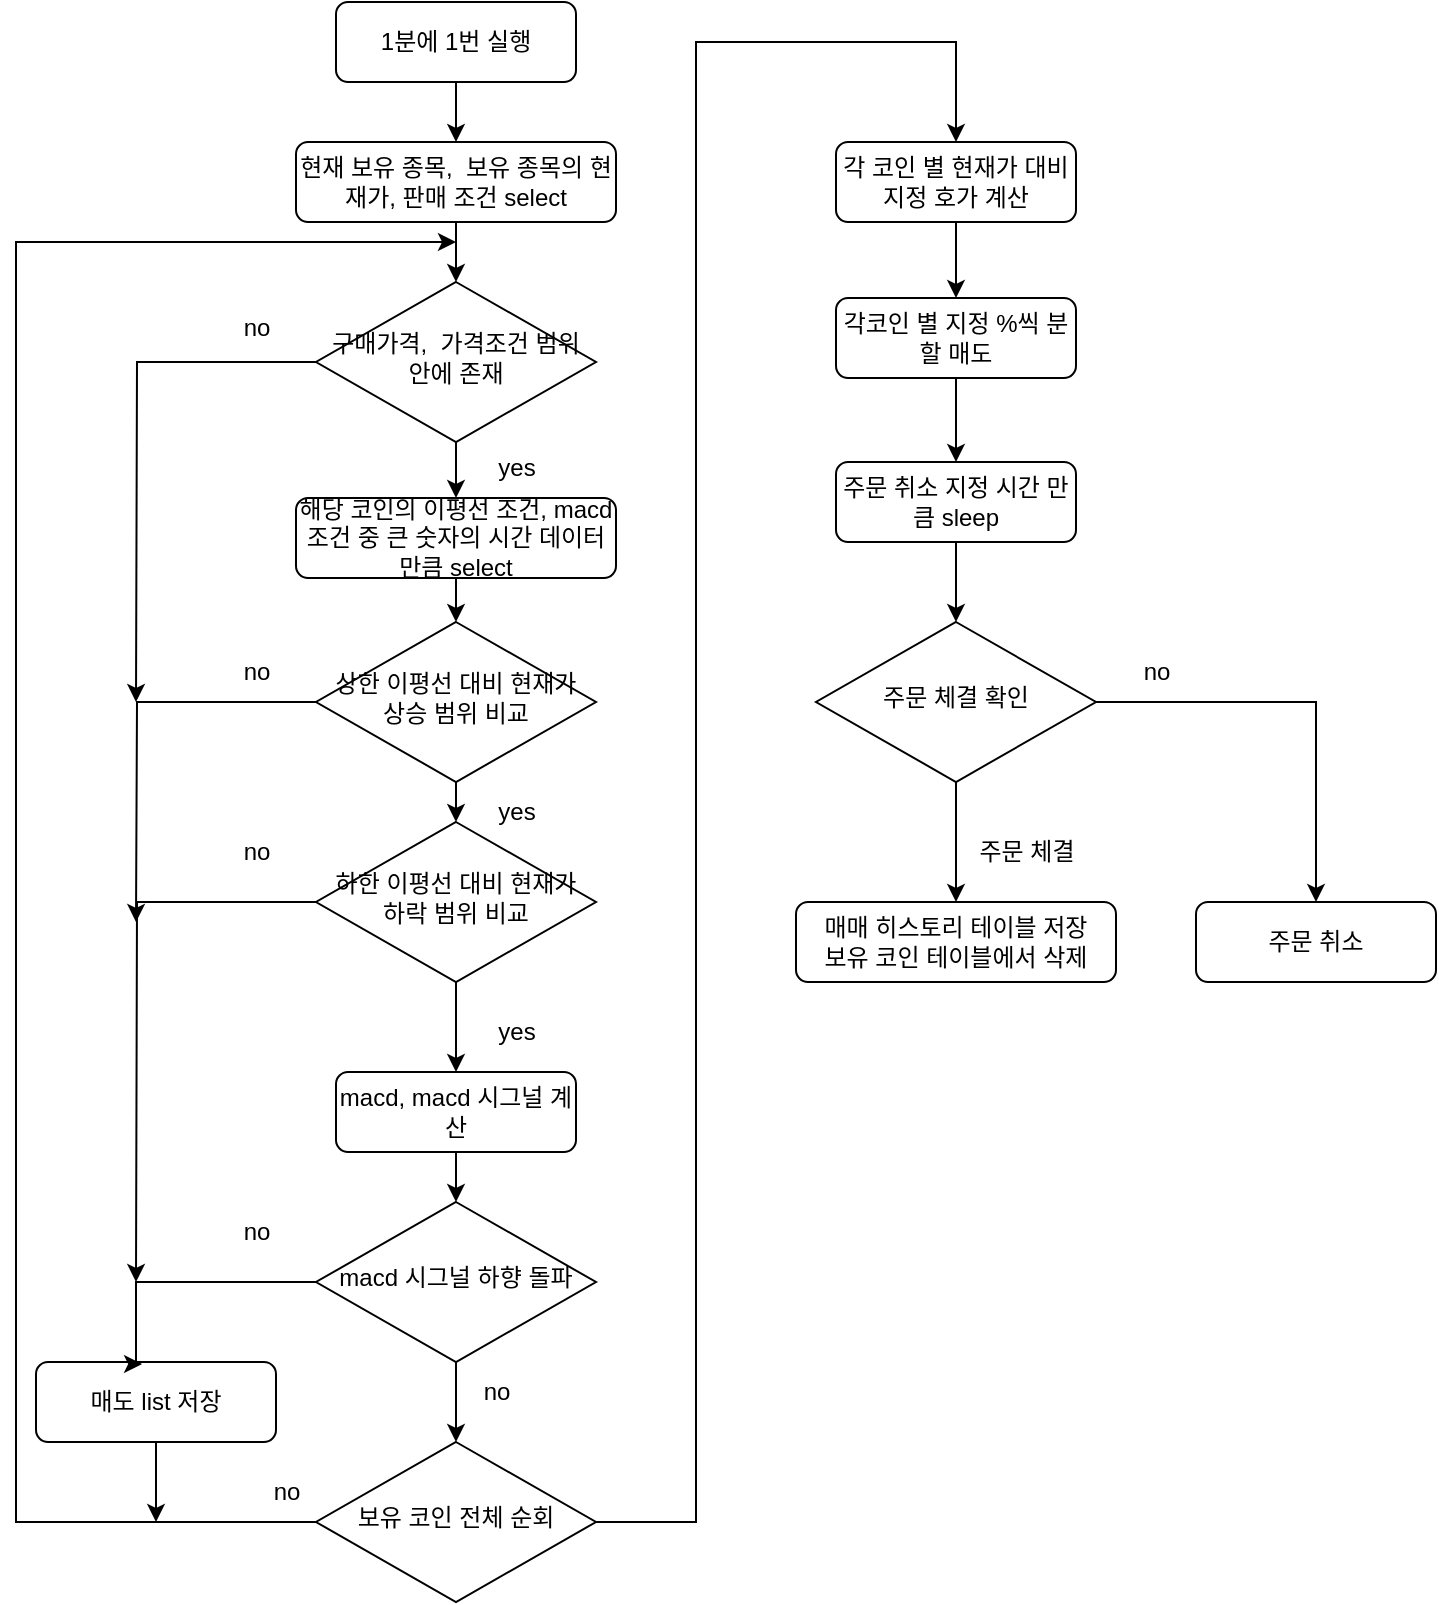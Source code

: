 <mxfile version="21.3.8" type="github" pages="2">
  <diagram id="C5RBs43oDa-KdzZeNtuy" name="Page-1">
    <mxGraphModel dx="1434" dy="796" grid="1" gridSize="10" guides="1" tooltips="1" connect="1" arrows="1" fold="1" page="1" pageScale="1" pageWidth="827" pageHeight="1169" math="0" shadow="0">
      <root>
        <mxCell id="WIyWlLk6GJQsqaUBKTNV-0" />
        <mxCell id="WIyWlLk6GJQsqaUBKTNV-1" parent="WIyWlLk6GJQsqaUBKTNV-0" />
        <mxCell id="YYfszN_wmJ-0ZLrdhGN7-9" style="edgeStyle=orthogonalEdgeStyle;rounded=0;orthogonalLoop=1;jettySize=auto;html=1;exitX=0.5;exitY=1;exitDx=0;exitDy=0;entryX=0.5;entryY=0;entryDx=0;entryDy=0;" parent="WIyWlLk6GJQsqaUBKTNV-1" source="WIyWlLk6GJQsqaUBKTNV-3" target="YYfszN_wmJ-0ZLrdhGN7-2" edge="1">
          <mxGeometry relative="1" as="geometry" />
        </mxCell>
        <mxCell id="WIyWlLk6GJQsqaUBKTNV-3" value="현재 보유 종목,&amp;nbsp; 보유 종목의 현재가, 판매 조건 select" style="rounded=1;whiteSpace=wrap;html=1;fontSize=12;glass=0;strokeWidth=1;shadow=0;" parent="WIyWlLk6GJQsqaUBKTNV-1" vertex="1">
          <mxGeometry x="180" y="80" width="160" height="40" as="geometry" />
        </mxCell>
        <mxCell id="YYfszN_wmJ-0ZLrdhGN7-12" style="edgeStyle=orthogonalEdgeStyle;rounded=0;orthogonalLoop=1;jettySize=auto;html=1;exitX=0.5;exitY=1;exitDx=0;exitDy=0;entryX=0.5;entryY=0;entryDx=0;entryDy=0;" parent="WIyWlLk6GJQsqaUBKTNV-1" source="WIyWlLk6GJQsqaUBKTNV-6" target="YYfszN_wmJ-0ZLrdhGN7-5" edge="1">
          <mxGeometry relative="1" as="geometry" />
        </mxCell>
        <mxCell id="YYfszN_wmJ-0ZLrdhGN7-31" style="edgeStyle=orthogonalEdgeStyle;rounded=0;orthogonalLoop=1;jettySize=auto;html=1;exitX=0;exitY=0.5;exitDx=0;exitDy=0;" parent="WIyWlLk6GJQsqaUBKTNV-1" source="WIyWlLk6GJQsqaUBKTNV-6" edge="1">
          <mxGeometry relative="1" as="geometry">
            <mxPoint x="100" y="470" as="targetPoint" />
          </mxGeometry>
        </mxCell>
        <mxCell id="WIyWlLk6GJQsqaUBKTNV-6" value="상한 이평선 대비 현재가 상승 범위 비교" style="rhombus;whiteSpace=wrap;html=1;shadow=0;fontFamily=Helvetica;fontSize=12;align=center;strokeWidth=1;spacing=6;spacingTop=-4;" parent="WIyWlLk6GJQsqaUBKTNV-1" vertex="1">
          <mxGeometry x="190" y="320" width="140" height="80" as="geometry" />
        </mxCell>
        <mxCell id="YYfszN_wmJ-0ZLrdhGN7-33" style="edgeStyle=orthogonalEdgeStyle;rounded=0;orthogonalLoop=1;jettySize=auto;html=1;exitX=0.5;exitY=1;exitDx=0;exitDy=0;" parent="WIyWlLk6GJQsqaUBKTNV-1" source="WIyWlLk6GJQsqaUBKTNV-7" edge="1">
          <mxGeometry relative="1" as="geometry">
            <mxPoint x="110" y="770" as="targetPoint" />
          </mxGeometry>
        </mxCell>
        <mxCell id="WIyWlLk6GJQsqaUBKTNV-7" value="매도 list 저장" style="rounded=1;whiteSpace=wrap;html=1;fontSize=12;glass=0;strokeWidth=1;shadow=0;" parent="WIyWlLk6GJQsqaUBKTNV-1" vertex="1">
          <mxGeometry x="50" y="690" width="120" height="40" as="geometry" />
        </mxCell>
        <mxCell id="YYfszN_wmJ-0ZLrdhGN7-18" style="edgeStyle=orthogonalEdgeStyle;rounded=0;orthogonalLoop=1;jettySize=auto;html=1;exitX=0.5;exitY=1;exitDx=0;exitDy=0;entryX=0.5;entryY=0;entryDx=0;entryDy=0;" parent="WIyWlLk6GJQsqaUBKTNV-1" source="WIyWlLk6GJQsqaUBKTNV-10" target="YYfszN_wmJ-0ZLrdhGN7-17" edge="1">
          <mxGeometry relative="1" as="geometry" />
        </mxCell>
        <mxCell id="YYfszN_wmJ-0ZLrdhGN7-29" style="edgeStyle=orthogonalEdgeStyle;rounded=0;orthogonalLoop=1;jettySize=auto;html=1;exitX=0;exitY=0.5;exitDx=0;exitDy=0;entryX=0.442;entryY=0.025;entryDx=0;entryDy=0;entryPerimeter=0;" parent="WIyWlLk6GJQsqaUBKTNV-1" source="WIyWlLk6GJQsqaUBKTNV-10" target="WIyWlLk6GJQsqaUBKTNV-7" edge="1">
          <mxGeometry relative="1" as="geometry">
            <Array as="points">
              <mxPoint x="100" y="650" />
              <mxPoint x="100" y="691" />
            </Array>
          </mxGeometry>
        </mxCell>
        <mxCell id="WIyWlLk6GJQsqaUBKTNV-10" value="macd 시그널 하향 돌파" style="rhombus;whiteSpace=wrap;html=1;shadow=0;fontFamily=Helvetica;fontSize=12;align=center;strokeWidth=1;spacing=6;spacingTop=-4;" parent="WIyWlLk6GJQsqaUBKTNV-1" vertex="1">
          <mxGeometry x="190" y="610" width="140" height="80" as="geometry" />
        </mxCell>
        <mxCell id="YYfszN_wmJ-0ZLrdhGN7-14" style="edgeStyle=orthogonalEdgeStyle;rounded=0;orthogonalLoop=1;jettySize=auto;html=1;exitX=0.5;exitY=1;exitDx=0;exitDy=0;entryX=0.5;entryY=0;entryDx=0;entryDy=0;" parent="WIyWlLk6GJQsqaUBKTNV-1" source="WIyWlLk6GJQsqaUBKTNV-11" target="WIyWlLk6GJQsqaUBKTNV-10" edge="1">
          <mxGeometry relative="1" as="geometry" />
        </mxCell>
        <mxCell id="WIyWlLk6GJQsqaUBKTNV-11" value="macd, macd 시그널 계산" style="rounded=1;whiteSpace=wrap;html=1;fontSize=12;glass=0;strokeWidth=1;shadow=0;" parent="WIyWlLk6GJQsqaUBKTNV-1" vertex="1">
          <mxGeometry x="200" y="545" width="120" height="40" as="geometry" />
        </mxCell>
        <mxCell id="YYfszN_wmJ-0ZLrdhGN7-8" style="edgeStyle=orthogonalEdgeStyle;rounded=0;orthogonalLoop=1;jettySize=auto;html=1;exitX=0.5;exitY=1;exitDx=0;exitDy=0;entryX=0.5;entryY=0;entryDx=0;entryDy=0;" parent="WIyWlLk6GJQsqaUBKTNV-1" source="YYfszN_wmJ-0ZLrdhGN7-0" target="WIyWlLk6GJQsqaUBKTNV-3" edge="1">
          <mxGeometry relative="1" as="geometry" />
        </mxCell>
        <mxCell id="YYfszN_wmJ-0ZLrdhGN7-0" value="1분에 1번 실행" style="rounded=1;whiteSpace=wrap;html=1;fontSize=12;glass=0;strokeWidth=1;shadow=0;" parent="WIyWlLk6GJQsqaUBKTNV-1" vertex="1">
          <mxGeometry x="200" y="10" width="120" height="40" as="geometry" />
        </mxCell>
        <mxCell id="YYfszN_wmJ-0ZLrdhGN7-10" style="edgeStyle=orthogonalEdgeStyle;rounded=0;orthogonalLoop=1;jettySize=auto;html=1;exitX=0.5;exitY=1;exitDx=0;exitDy=0;entryX=0.5;entryY=0;entryDx=0;entryDy=0;" parent="WIyWlLk6GJQsqaUBKTNV-1" source="YYfszN_wmJ-0ZLrdhGN7-2" target="YYfszN_wmJ-0ZLrdhGN7-4" edge="1">
          <mxGeometry relative="1" as="geometry" />
        </mxCell>
        <mxCell id="YYfszN_wmJ-0ZLrdhGN7-32" style="edgeStyle=orthogonalEdgeStyle;rounded=0;orthogonalLoop=1;jettySize=auto;html=1;exitX=0;exitY=0.5;exitDx=0;exitDy=0;" parent="WIyWlLk6GJQsqaUBKTNV-1" source="YYfszN_wmJ-0ZLrdhGN7-2" edge="1">
          <mxGeometry relative="1" as="geometry">
            <mxPoint x="100" y="360" as="targetPoint" />
          </mxGeometry>
        </mxCell>
        <mxCell id="YYfszN_wmJ-0ZLrdhGN7-2" value="구매가격,&amp;nbsp; 가격조건 범위 안에 존재" style="rhombus;whiteSpace=wrap;html=1;shadow=0;fontFamily=Helvetica;fontSize=12;align=center;strokeWidth=1;spacing=6;spacingTop=-4;" parent="WIyWlLk6GJQsqaUBKTNV-1" vertex="1">
          <mxGeometry x="190" y="150" width="140" height="80" as="geometry" />
        </mxCell>
        <mxCell id="YYfszN_wmJ-0ZLrdhGN7-3" value="yes&lt;br&gt;" style="text;html=1;align=center;verticalAlign=middle;resizable=0;points=[];autosize=1;strokeColor=none;fillColor=none;" parent="WIyWlLk6GJQsqaUBKTNV-1" vertex="1">
          <mxGeometry x="270" y="228" width="40" height="30" as="geometry" />
        </mxCell>
        <mxCell id="YYfszN_wmJ-0ZLrdhGN7-11" style="edgeStyle=orthogonalEdgeStyle;rounded=0;orthogonalLoop=1;jettySize=auto;html=1;exitX=0.5;exitY=1;exitDx=0;exitDy=0;entryX=0.5;entryY=0;entryDx=0;entryDy=0;" parent="WIyWlLk6GJQsqaUBKTNV-1" source="YYfszN_wmJ-0ZLrdhGN7-4" target="WIyWlLk6GJQsqaUBKTNV-6" edge="1">
          <mxGeometry relative="1" as="geometry" />
        </mxCell>
        <mxCell id="YYfszN_wmJ-0ZLrdhGN7-4" value="해당 코인의 이평선 조건, macd 조건 중 큰 숫자의 시간 데이터 만큼 select" style="rounded=1;whiteSpace=wrap;html=1;fontSize=12;glass=0;strokeWidth=1;shadow=0;" parent="WIyWlLk6GJQsqaUBKTNV-1" vertex="1">
          <mxGeometry x="180" y="258" width="160" height="40" as="geometry" />
        </mxCell>
        <mxCell id="YYfszN_wmJ-0ZLrdhGN7-13" style="edgeStyle=orthogonalEdgeStyle;rounded=0;orthogonalLoop=1;jettySize=auto;html=1;exitX=0.5;exitY=1;exitDx=0;exitDy=0;entryX=0.5;entryY=0;entryDx=0;entryDy=0;" parent="WIyWlLk6GJQsqaUBKTNV-1" source="YYfszN_wmJ-0ZLrdhGN7-5" target="WIyWlLk6GJQsqaUBKTNV-11" edge="1">
          <mxGeometry relative="1" as="geometry" />
        </mxCell>
        <mxCell id="YYfszN_wmJ-0ZLrdhGN7-30" style="edgeStyle=orthogonalEdgeStyle;rounded=0;orthogonalLoop=1;jettySize=auto;html=1;exitX=0;exitY=0.5;exitDx=0;exitDy=0;" parent="WIyWlLk6GJQsqaUBKTNV-1" source="YYfszN_wmJ-0ZLrdhGN7-5" edge="1">
          <mxGeometry relative="1" as="geometry">
            <mxPoint x="100" y="650" as="targetPoint" />
          </mxGeometry>
        </mxCell>
        <mxCell id="YYfszN_wmJ-0ZLrdhGN7-5" value="하한 이평선 대비 현재가 하락 범위 비교" style="rhombus;whiteSpace=wrap;html=1;shadow=0;fontFamily=Helvetica;fontSize=12;align=center;strokeWidth=1;spacing=6;spacingTop=-4;" parent="WIyWlLk6GJQsqaUBKTNV-1" vertex="1">
          <mxGeometry x="190" y="420" width="140" height="80" as="geometry" />
        </mxCell>
        <mxCell id="YYfszN_wmJ-0ZLrdhGN7-6" value="yes&lt;br&gt;" style="text;html=1;align=center;verticalAlign=middle;resizable=0;points=[];autosize=1;strokeColor=none;fillColor=none;" parent="WIyWlLk6GJQsqaUBKTNV-1" vertex="1">
          <mxGeometry x="270" y="400" width="40" height="30" as="geometry" />
        </mxCell>
        <mxCell id="YYfszN_wmJ-0ZLrdhGN7-7" value="yes&lt;br&gt;" style="text;html=1;align=center;verticalAlign=middle;resizable=0;points=[];autosize=1;strokeColor=none;fillColor=none;" parent="WIyWlLk6GJQsqaUBKTNV-1" vertex="1">
          <mxGeometry x="270" y="510" width="40" height="30" as="geometry" />
        </mxCell>
        <mxCell id="YYfszN_wmJ-0ZLrdhGN7-15" value="no" style="text;html=1;align=center;verticalAlign=middle;resizable=0;points=[];autosize=1;strokeColor=none;fillColor=none;" parent="WIyWlLk6GJQsqaUBKTNV-1" vertex="1">
          <mxGeometry x="260" y="690" width="40" height="30" as="geometry" />
        </mxCell>
        <mxCell id="YYfszN_wmJ-0ZLrdhGN7-17" value="보유 코인 전체 순회" style="rhombus;whiteSpace=wrap;html=1;shadow=0;fontFamily=Helvetica;fontSize=12;align=center;strokeWidth=1;spacing=6;spacingTop=-4;" parent="WIyWlLk6GJQsqaUBKTNV-1" vertex="1">
          <mxGeometry x="190" y="730" width="140" height="80" as="geometry" />
        </mxCell>
        <mxCell id="YYfszN_wmJ-0ZLrdhGN7-19" value="" style="endArrow=classic;html=1;rounded=0;exitX=0;exitY=0.5;exitDx=0;exitDy=0;" parent="WIyWlLk6GJQsqaUBKTNV-1" source="YYfszN_wmJ-0ZLrdhGN7-17" edge="1">
          <mxGeometry width="50" height="50" relative="1" as="geometry">
            <mxPoint x="380" y="610" as="sourcePoint" />
            <mxPoint x="260" y="130" as="targetPoint" />
            <Array as="points">
              <mxPoint x="40" y="770" />
              <mxPoint x="40" y="130" />
            </Array>
          </mxGeometry>
        </mxCell>
        <mxCell id="YYfszN_wmJ-0ZLrdhGN7-25" value="no&lt;br&gt;" style="text;html=1;align=center;verticalAlign=middle;resizable=0;points=[];autosize=1;strokeColor=none;fillColor=none;" parent="WIyWlLk6GJQsqaUBKTNV-1" vertex="1">
          <mxGeometry x="140" y="158" width="40" height="30" as="geometry" />
        </mxCell>
        <mxCell id="YYfszN_wmJ-0ZLrdhGN7-26" value="no&lt;br&gt;" style="text;html=1;align=center;verticalAlign=middle;resizable=0;points=[];autosize=1;strokeColor=none;fillColor=none;" parent="WIyWlLk6GJQsqaUBKTNV-1" vertex="1">
          <mxGeometry x="140" y="330" width="40" height="30" as="geometry" />
        </mxCell>
        <mxCell id="YYfszN_wmJ-0ZLrdhGN7-27" value="no&lt;br&gt;" style="text;html=1;align=center;verticalAlign=middle;resizable=0;points=[];autosize=1;strokeColor=none;fillColor=none;" parent="WIyWlLk6GJQsqaUBKTNV-1" vertex="1">
          <mxGeometry x="140" y="420" width="40" height="30" as="geometry" />
        </mxCell>
        <mxCell id="YYfszN_wmJ-0ZLrdhGN7-28" value="no&lt;br&gt;" style="text;html=1;align=center;verticalAlign=middle;resizable=0;points=[];autosize=1;strokeColor=none;fillColor=none;" parent="WIyWlLk6GJQsqaUBKTNV-1" vertex="1">
          <mxGeometry x="140" y="610" width="40" height="30" as="geometry" />
        </mxCell>
        <mxCell id="YYfszN_wmJ-0ZLrdhGN7-35" value="no" style="text;html=1;align=center;verticalAlign=middle;resizable=0;points=[];autosize=1;strokeColor=none;fillColor=none;" parent="WIyWlLk6GJQsqaUBKTNV-1" vertex="1">
          <mxGeometry x="155" y="740" width="40" height="30" as="geometry" />
        </mxCell>
        <mxCell id="YYfszN_wmJ-0ZLrdhGN7-44" style="edgeStyle=orthogonalEdgeStyle;rounded=0;orthogonalLoop=1;jettySize=auto;html=1;exitX=0.5;exitY=1;exitDx=0;exitDy=0;entryX=0.5;entryY=0;entryDx=0;entryDy=0;" parent="WIyWlLk6GJQsqaUBKTNV-1" source="YYfszN_wmJ-0ZLrdhGN7-36" target="YYfszN_wmJ-0ZLrdhGN7-37" edge="1">
          <mxGeometry relative="1" as="geometry" />
        </mxCell>
        <mxCell id="YYfszN_wmJ-0ZLrdhGN7-36" value="각 코인 별 현재가 대비 지정 호가 계산" style="rounded=1;whiteSpace=wrap;html=1;fontSize=12;glass=0;strokeWidth=1;shadow=0;" parent="WIyWlLk6GJQsqaUBKTNV-1" vertex="1">
          <mxGeometry x="450" y="80" width="120" height="40" as="geometry" />
        </mxCell>
        <mxCell id="YYfszN_wmJ-0ZLrdhGN7-45" style="edgeStyle=orthogonalEdgeStyle;rounded=0;orthogonalLoop=1;jettySize=auto;html=1;exitX=0.5;exitY=1;exitDx=0;exitDy=0;entryX=0.5;entryY=0;entryDx=0;entryDy=0;" parent="WIyWlLk6GJQsqaUBKTNV-1" source="YYfszN_wmJ-0ZLrdhGN7-37" target="YYfszN_wmJ-0ZLrdhGN7-38" edge="1">
          <mxGeometry relative="1" as="geometry" />
        </mxCell>
        <mxCell id="YYfszN_wmJ-0ZLrdhGN7-37" value="각코인 별 지정 %씩 분할 매도" style="rounded=1;whiteSpace=wrap;html=1;fontSize=12;glass=0;strokeWidth=1;shadow=0;" parent="WIyWlLk6GJQsqaUBKTNV-1" vertex="1">
          <mxGeometry x="450" y="158" width="120" height="40" as="geometry" />
        </mxCell>
        <mxCell id="YYfszN_wmJ-0ZLrdhGN7-46" style="edgeStyle=orthogonalEdgeStyle;rounded=0;orthogonalLoop=1;jettySize=auto;html=1;exitX=0.5;exitY=1;exitDx=0;exitDy=0;entryX=0.5;entryY=0;entryDx=0;entryDy=0;" parent="WIyWlLk6GJQsqaUBKTNV-1" source="YYfszN_wmJ-0ZLrdhGN7-38" target="YYfszN_wmJ-0ZLrdhGN7-39" edge="1">
          <mxGeometry relative="1" as="geometry" />
        </mxCell>
        <mxCell id="YYfszN_wmJ-0ZLrdhGN7-38" value="주문 취소 지정 시간 만큼 sleep" style="rounded=1;whiteSpace=wrap;html=1;fontSize=12;glass=0;strokeWidth=1;shadow=0;" parent="WIyWlLk6GJQsqaUBKTNV-1" vertex="1">
          <mxGeometry x="450" y="240" width="120" height="40" as="geometry" />
        </mxCell>
        <mxCell id="YYfszN_wmJ-0ZLrdhGN7-47" style="edgeStyle=orthogonalEdgeStyle;rounded=0;orthogonalLoop=1;jettySize=auto;html=1;exitX=0.5;exitY=1;exitDx=0;exitDy=0;entryX=0.5;entryY=0;entryDx=0;entryDy=0;" parent="WIyWlLk6GJQsqaUBKTNV-1" source="YYfszN_wmJ-0ZLrdhGN7-39" target="YYfszN_wmJ-0ZLrdhGN7-41" edge="1">
          <mxGeometry relative="1" as="geometry" />
        </mxCell>
        <mxCell id="YYfszN_wmJ-0ZLrdhGN7-48" style="edgeStyle=orthogonalEdgeStyle;rounded=0;orthogonalLoop=1;jettySize=auto;html=1;exitX=1;exitY=0.5;exitDx=0;exitDy=0;entryX=0.5;entryY=0;entryDx=0;entryDy=0;" parent="WIyWlLk6GJQsqaUBKTNV-1" source="YYfszN_wmJ-0ZLrdhGN7-39" target="YYfszN_wmJ-0ZLrdhGN7-42" edge="1">
          <mxGeometry relative="1" as="geometry" />
        </mxCell>
        <mxCell id="YYfszN_wmJ-0ZLrdhGN7-39" value="주문 체결 확인" style="rhombus;whiteSpace=wrap;html=1;shadow=0;fontFamily=Helvetica;fontSize=12;align=center;strokeWidth=1;spacing=6;spacingTop=-4;" parent="WIyWlLk6GJQsqaUBKTNV-1" vertex="1">
          <mxGeometry x="440" y="320" width="140" height="80" as="geometry" />
        </mxCell>
        <mxCell id="YYfszN_wmJ-0ZLrdhGN7-40" value="주문 체결" style="text;html=1;align=center;verticalAlign=middle;resizable=0;points=[];autosize=1;strokeColor=none;fillColor=none;" parent="WIyWlLk6GJQsqaUBKTNV-1" vertex="1">
          <mxGeometry x="510" y="420" width="70" height="30" as="geometry" />
        </mxCell>
        <mxCell id="YYfszN_wmJ-0ZLrdhGN7-41" value="매매 히스토리 테이블 저장&lt;br&gt;보유 코인 테이블에서 삭제" style="rounded=1;whiteSpace=wrap;html=1;fontSize=12;glass=0;strokeWidth=1;shadow=0;" parent="WIyWlLk6GJQsqaUBKTNV-1" vertex="1">
          <mxGeometry x="430" y="460" width="160" height="40" as="geometry" />
        </mxCell>
        <mxCell id="YYfszN_wmJ-0ZLrdhGN7-42" value="주문 취소" style="rounded=1;whiteSpace=wrap;html=1;fontSize=12;glass=0;strokeWidth=1;shadow=0;" parent="WIyWlLk6GJQsqaUBKTNV-1" vertex="1">
          <mxGeometry x="630" y="460" width="120" height="40" as="geometry" />
        </mxCell>
        <mxCell id="YYfszN_wmJ-0ZLrdhGN7-43" value="" style="endArrow=classic;html=1;rounded=0;exitX=1;exitY=0.5;exitDx=0;exitDy=0;entryX=0.5;entryY=0;entryDx=0;entryDy=0;" parent="WIyWlLk6GJQsqaUBKTNV-1" source="YYfszN_wmJ-0ZLrdhGN7-17" target="YYfszN_wmJ-0ZLrdhGN7-36" edge="1">
          <mxGeometry width="50" height="50" relative="1" as="geometry">
            <mxPoint x="380" y="590" as="sourcePoint" />
            <mxPoint x="430" y="540" as="targetPoint" />
            <Array as="points">
              <mxPoint x="380" y="770" />
              <mxPoint x="380" y="30" />
              <mxPoint x="510" y="30" />
            </Array>
          </mxGeometry>
        </mxCell>
        <mxCell id="YYfszN_wmJ-0ZLrdhGN7-49" value="no" style="text;html=1;align=center;verticalAlign=middle;resizable=0;points=[];autosize=1;strokeColor=none;fillColor=none;" parent="WIyWlLk6GJQsqaUBKTNV-1" vertex="1">
          <mxGeometry x="590" y="330" width="40" height="30" as="geometry" />
        </mxCell>
      </root>
    </mxGraphModel>
  </diagram>
  <diagram id="vQrewIFFAotelFEnPQpa" name="페이지-2">
    <mxGraphModel dx="1434" dy="796" grid="1" gridSize="10" guides="1" tooltips="1" connect="1" arrows="1" fold="1" page="1" pageScale="1" pageWidth="827" pageHeight="1169" math="0" shadow="0">
      <root>
        <mxCell id="0" />
        <mxCell id="1" parent="0" />
        <mxCell id="CjhHlFfw7xnRx8UQzWrT-1" value="자동매매 시작, 매시 01분 매수 프로세스 실행" style="rounded=1;whiteSpace=wrap;html=1;" vertex="1" parent="1">
          <mxGeometry x="80" y="40" width="120" height="50" as="geometry" />
        </mxCell>
        <mxCell id="CjhHlFfw7xnRx8UQzWrT-2" style="edgeStyle=orthogonalEdgeStyle;rounded=0;orthogonalLoop=1;jettySize=auto;html=1;exitX=0.5;exitY=1;exitDx=0;exitDy=0;" edge="1" parent="1" source="CjhHlFfw7xnRx8UQzWrT-3" target="CjhHlFfw7xnRx8UQzWrT-5">
          <mxGeometry relative="1" as="geometry" />
        </mxCell>
        <mxCell id="CjhHlFfw7xnRx8UQzWrT-3" value="매도 조건, 보유 코인, 자동 매매 여부 select" style="rounded=1;whiteSpace=wrap;html=1;" vertex="1" parent="1">
          <mxGeometry x="80" y="120" width="120" height="50" as="geometry" />
        </mxCell>
        <mxCell id="CjhHlFfw7xnRx8UQzWrT-17" style="edgeStyle=orthogonalEdgeStyle;rounded=0;orthogonalLoop=1;jettySize=auto;html=1;exitX=0.5;exitY=1;exitDx=0;exitDy=0;entryX=0.5;entryY=0;entryDx=0;entryDy=0;" edge="1" parent="1" source="CjhHlFfw7xnRx8UQzWrT-5" target="CjhHlFfw7xnRx8UQzWrT-10">
          <mxGeometry relative="1" as="geometry" />
        </mxCell>
        <mxCell id="CjhHlFfw7xnRx8UQzWrT-5" value="자동매매 동작?" style="rhombus;whiteSpace=wrap;html=1;" vertex="1" parent="1">
          <mxGeometry x="80" y="200" width="120" height="50" as="geometry" />
        </mxCell>
        <mxCell id="CjhHlFfw7xnRx8UQzWrT-6" value="no" style="text;html=1;align=center;verticalAlign=middle;resizable=0;points=[];autosize=1;strokeColor=none;fillColor=none;" vertex="1" parent="1">
          <mxGeometry x="50" y="198" width="40" height="30" as="geometry" />
        </mxCell>
        <mxCell id="CjhHlFfw7xnRx8UQzWrT-12" value="" style="edgeStyle=orthogonalEdgeStyle;rounded=0;orthogonalLoop=1;jettySize=auto;html=1;" edge="1" parent="1" source="CjhHlFfw7xnRx8UQzWrT-7" target="CjhHlFfw7xnRx8UQzWrT-10">
          <mxGeometry relative="1" as="geometry" />
        </mxCell>
        <mxCell id="CjhHlFfw7xnRx8UQzWrT-7" value="yes" style="text;html=1;align=center;verticalAlign=middle;resizable=0;points=[];autosize=1;strokeColor=none;fillColor=none;" vertex="1" parent="1">
          <mxGeometry x="150" y="250" width="40" height="30" as="geometry" />
        </mxCell>
        <mxCell id="CjhHlFfw7xnRx8UQzWrT-8" value="" style="endArrow=classic;html=1;rounded=0;exitX=0.5;exitY=1;exitDx=0;exitDy=0;entryX=0.5;entryY=0;entryDx=0;entryDy=0;" edge="1" parent="1" source="CjhHlFfw7xnRx8UQzWrT-1" target="CjhHlFfw7xnRx8UQzWrT-3">
          <mxGeometry width="50" height="50" relative="1" as="geometry">
            <mxPoint x="390" y="440" as="sourcePoint" />
            <mxPoint x="440" y="390" as="targetPoint" />
          </mxGeometry>
        </mxCell>
        <mxCell id="CjhHlFfw7xnRx8UQzWrT-18" style="edgeStyle=orthogonalEdgeStyle;rounded=0;orthogonalLoop=1;jettySize=auto;html=1;exitX=0.5;exitY=1;exitDx=0;exitDy=0;entryX=0.5;entryY=0;entryDx=0;entryDy=0;" edge="1" parent="1" source="CjhHlFfw7xnRx8UQzWrT-10" target="CjhHlFfw7xnRx8UQzWrT-14">
          <mxGeometry relative="1" as="geometry" />
        </mxCell>
        <mxCell id="CjhHlFfw7xnRx8UQzWrT-10" value="총 매수 금액 계산" style="rounded=1;whiteSpace=wrap;html=1;" vertex="1" parent="1">
          <mxGeometry x="80" y="280" width="120" height="40" as="geometry" />
        </mxCell>
        <mxCell id="CjhHlFfw7xnRx8UQzWrT-19" style="edgeStyle=orthogonalEdgeStyle;rounded=0;orthogonalLoop=1;jettySize=auto;html=1;exitX=0.5;exitY=1;exitDx=0;exitDy=0;entryX=0.5;entryY=0;entryDx=0;entryDy=0;" edge="1" parent="1" source="CjhHlFfw7xnRx8UQzWrT-14" target="CjhHlFfw7xnRx8UQzWrT-15">
          <mxGeometry relative="1" as="geometry" />
        </mxCell>
        <mxCell id="CjhHlFfw7xnRx8UQzWrT-14" value="재판매?" style="rhombus;whiteSpace=wrap;html=1;" vertex="1" parent="1">
          <mxGeometry x="80" y="350" width="120" height="50" as="geometry" />
        </mxCell>
        <mxCell id="CjhHlFfw7xnRx8UQzWrT-20" style="edgeStyle=orthogonalEdgeStyle;rounded=0;orthogonalLoop=1;jettySize=auto;html=1;exitX=0.5;exitY=1;exitDx=0;exitDy=0;entryX=0.5;entryY=0;entryDx=0;entryDy=0;" edge="1" parent="1" source="CjhHlFfw7xnRx8UQzWrT-15" target="CjhHlFfw7xnRx8UQzWrT-16">
          <mxGeometry relative="1" as="geometry" />
        </mxCell>
        <mxCell id="CjhHlFfw7xnRx8UQzWrT-15" value="로스컷 오버?" style="rhombus;whiteSpace=wrap;html=1;" vertex="1" parent="1">
          <mxGeometry x="80" y="430" width="120" height="50" as="geometry" />
        </mxCell>
        <mxCell id="CjhHlFfw7xnRx8UQzWrT-30" style="edgeStyle=orthogonalEdgeStyle;rounded=0;orthogonalLoop=1;jettySize=auto;html=1;exitX=0.5;exitY=1;exitDx=0;exitDy=0;entryX=0.5;entryY=0;entryDx=0;entryDy=0;" edge="1" parent="1" source="CjhHlFfw7xnRx8UQzWrT-16" target="CjhHlFfw7xnRx8UQzWrT-27">
          <mxGeometry relative="1" as="geometry" />
        </mxCell>
        <mxCell id="CjhHlFfw7xnRx8UQzWrT-16" value="로스컷 언더?" style="rhombus;whiteSpace=wrap;html=1;" vertex="1" parent="1">
          <mxGeometry x="80" y="510" width="120" height="50" as="geometry" />
        </mxCell>
        <mxCell id="CjhHlFfw7xnRx8UQzWrT-21" value="no&lt;br&gt;" style="text;html=1;align=center;verticalAlign=middle;resizable=0;points=[];autosize=1;strokeColor=none;fillColor=none;" vertex="1" parent="1">
          <mxGeometry x="130" y="398" width="40" height="30" as="geometry" />
        </mxCell>
        <mxCell id="CjhHlFfw7xnRx8UQzWrT-22" value="no&lt;br&gt;" style="text;html=1;align=center;verticalAlign=middle;resizable=0;points=[];autosize=1;strokeColor=none;fillColor=none;" vertex="1" parent="1">
          <mxGeometry x="140" y="480" width="40" height="30" as="geometry" />
        </mxCell>
        <mxCell id="CjhHlFfw7xnRx8UQzWrT-23" value="no&lt;br&gt;" style="text;html=1;align=center;verticalAlign=middle;resizable=0;points=[];autosize=1;strokeColor=none;fillColor=none;" vertex="1" parent="1">
          <mxGeometry x="140" y="560" width="40" height="30" as="geometry" />
        </mxCell>
        <mxCell id="CjhHlFfw7xnRx8UQzWrT-24" value="" style="swimlane;startSize=0;" vertex="1" parent="1">
          <mxGeometry x="50" y="600" width="190" height="270" as="geometry" />
        </mxCell>
        <mxCell id="CjhHlFfw7xnRx8UQzWrT-25" value="코인별 순회" style="text;html=1;align=center;verticalAlign=middle;resizable=0;points=[];autosize=1;strokeColor=none;fillColor=none;" vertex="1" parent="CjhHlFfw7xnRx8UQzWrT-24">
          <mxGeometry x="100" width="90" height="30" as="geometry" />
        </mxCell>
        <mxCell id="CjhHlFfw7xnRx8UQzWrT-31" style="edgeStyle=orthogonalEdgeStyle;rounded=0;orthogonalLoop=1;jettySize=auto;html=1;exitX=0.5;exitY=1;exitDx=0;exitDy=0;entryX=0.5;entryY=0;entryDx=0;entryDy=0;" edge="1" parent="CjhHlFfw7xnRx8UQzWrT-24" source="CjhHlFfw7xnRx8UQzWrT-27" target="CjhHlFfw7xnRx8UQzWrT-28">
          <mxGeometry relative="1" as="geometry" />
        </mxCell>
        <mxCell id="CjhHlFfw7xnRx8UQzWrT-27" value="매도 조건 가격 산한, 하한 범위 안" style="rhombus;whiteSpace=wrap;html=1;" vertex="1" parent="CjhHlFfw7xnRx8UQzWrT-24">
          <mxGeometry x="30" y="30" width="120" height="50" as="geometry" />
        </mxCell>
        <mxCell id="CjhHlFfw7xnRx8UQzWrT-32" style="edgeStyle=orthogonalEdgeStyle;rounded=0;orthogonalLoop=1;jettySize=auto;html=1;exitX=0.5;exitY=1;exitDx=0;exitDy=0;" edge="1" parent="CjhHlFfw7xnRx8UQzWrT-24" source="CjhHlFfw7xnRx8UQzWrT-28" target="CjhHlFfw7xnRx8UQzWrT-29">
          <mxGeometry relative="1" as="geometry" />
        </mxCell>
        <mxCell id="CjhHlFfw7xnRx8UQzWrT-28" value="이격도 범위 안" style="rhombus;whiteSpace=wrap;html=1;" vertex="1" parent="CjhHlFfw7xnRx8UQzWrT-24">
          <mxGeometry x="30" y="110" width="120" height="50" as="geometry" />
        </mxCell>
        <mxCell id="CjhHlFfw7xnRx8UQzWrT-29" value="macd 범위 안" style="rhombus;whiteSpace=wrap;html=1;" vertex="1" parent="CjhHlFfw7xnRx8UQzWrT-24">
          <mxGeometry x="30" y="190" width="120" height="50" as="geometry" />
        </mxCell>
        <mxCell id="CjhHlFfw7xnRx8UQzWrT-44" value="no" style="text;html=1;align=center;verticalAlign=middle;resizable=0;points=[];autosize=1;strokeColor=none;fillColor=none;" vertex="1" parent="CjhHlFfw7xnRx8UQzWrT-24">
          <mxGeometry x="140" y="30" width="40" height="30" as="geometry" />
        </mxCell>
        <mxCell id="CjhHlFfw7xnRx8UQzWrT-45" value="no" style="text;html=1;align=center;verticalAlign=middle;resizable=0;points=[];autosize=1;strokeColor=none;fillColor=none;" vertex="1" parent="CjhHlFfw7xnRx8UQzWrT-24">
          <mxGeometry x="150" y="110" width="40" height="30" as="geometry" />
        </mxCell>
        <mxCell id="CjhHlFfw7xnRx8UQzWrT-46" value="no" style="text;html=1;align=center;verticalAlign=middle;resizable=0;points=[];autosize=1;strokeColor=none;fillColor=none;" vertex="1" parent="CjhHlFfw7xnRx8UQzWrT-24">
          <mxGeometry x="140" y="180" width="40" height="30" as="geometry" />
        </mxCell>
        <mxCell id="CjhHlFfw7xnRx8UQzWrT-47" value="yes&lt;br&gt;" style="text;html=1;align=center;verticalAlign=middle;resizable=0;points=[];autosize=1;strokeColor=none;fillColor=none;" vertex="1" parent="CjhHlFfw7xnRx8UQzWrT-24">
          <mxGeometry x="90" y="80" width="40" height="30" as="geometry" />
        </mxCell>
        <mxCell id="CjhHlFfw7xnRx8UQzWrT-48" value="yes&lt;br&gt;" style="text;html=1;align=center;verticalAlign=middle;resizable=0;points=[];autosize=1;strokeColor=none;fillColor=none;" vertex="1" parent="CjhHlFfw7xnRx8UQzWrT-24">
          <mxGeometry x="90" y="160" width="40" height="30" as="geometry" />
        </mxCell>
        <mxCell id="CjhHlFfw7xnRx8UQzWrT-33" value="" style="endArrow=classic;html=1;rounded=0;exitX=1;exitY=0.5;exitDx=0;exitDy=0;entryX=0;entryY=0.5;entryDx=0;entryDy=0;" edge="1" parent="1" source="CjhHlFfw7xnRx8UQzWrT-15" target="CjhHlFfw7xnRx8UQzWrT-34">
          <mxGeometry width="50" height="50" relative="1" as="geometry">
            <mxPoint x="340" y="630" as="sourcePoint" />
            <mxPoint x="310" y="455" as="targetPoint" />
          </mxGeometry>
        </mxCell>
        <mxCell id="CjhHlFfw7xnRx8UQzWrT-34" value="매도 조건 중 전체 매도" style="rhombus;whiteSpace=wrap;html=1;" vertex="1" parent="1">
          <mxGeometry x="320" y="430" width="120" height="50" as="geometry" />
        </mxCell>
        <mxCell id="CjhHlFfw7xnRx8UQzWrT-35" value="" style="endArrow=classic;html=1;rounded=0;exitX=1;exitY=0.5;exitDx=0;exitDy=0;" edge="1" parent="1" source="CjhHlFfw7xnRx8UQzWrT-16">
          <mxGeometry width="50" height="50" relative="1" as="geometry">
            <mxPoint x="340" y="630" as="sourcePoint" />
            <mxPoint x="260" y="460" as="targetPoint" />
            <Array as="points">
              <mxPoint x="260" y="535" />
            </Array>
          </mxGeometry>
        </mxCell>
        <mxCell id="CjhHlFfw7xnRx8UQzWrT-36" value="조건 맞는 코인 추출" style="rounded=1;whiteSpace=wrap;html=1;" vertex="1" parent="1">
          <mxGeometry x="480" y="500" width="120" height="40" as="geometry" />
        </mxCell>
        <mxCell id="CjhHlFfw7xnRx8UQzWrT-38" value="" style="endArrow=classic;html=1;rounded=0;entryX=0.5;entryY=0;entryDx=0;entryDy=0;exitX=1;exitY=0.5;exitDx=0;exitDy=0;" edge="1" parent="1" source="CjhHlFfw7xnRx8UQzWrT-34" target="CjhHlFfw7xnRx8UQzWrT-36">
          <mxGeometry width="50" height="50" relative="1" as="geometry">
            <mxPoint x="340" y="630" as="sourcePoint" />
            <mxPoint x="390" y="580" as="targetPoint" />
            <Array as="points">
              <mxPoint x="540" y="455" />
            </Array>
          </mxGeometry>
        </mxCell>
        <mxCell id="CjhHlFfw7xnRx8UQzWrT-39" value="매도할 코인 리스트 append" style="rounded=1;whiteSpace=wrap;html=1;" vertex="1" parent="1">
          <mxGeometry x="300" y="590" width="160" height="60" as="geometry" />
        </mxCell>
        <mxCell id="CjhHlFfw7xnRx8UQzWrT-40" value="" style="endArrow=classic;html=1;rounded=0;exitX=0.5;exitY=1;exitDx=0;exitDy=0;entryX=0.5;entryY=0;entryDx=0;entryDy=0;" edge="1" parent="1" source="CjhHlFfw7xnRx8UQzWrT-34" target="CjhHlFfw7xnRx8UQzWrT-39">
          <mxGeometry width="50" height="50" relative="1" as="geometry">
            <mxPoint x="340" y="630" as="sourcePoint" />
            <mxPoint x="390" y="580" as="targetPoint" />
          </mxGeometry>
        </mxCell>
        <mxCell id="CjhHlFfw7xnRx8UQzWrT-41" value="" style="endArrow=classic;html=1;rounded=0;exitX=1;exitY=0.5;exitDx=0;exitDy=0;entryX=0;entryY=0.5;entryDx=0;entryDy=0;" edge="1" parent="1" source="CjhHlFfw7xnRx8UQzWrT-27" target="CjhHlFfw7xnRx8UQzWrT-39">
          <mxGeometry width="50" height="50" relative="1" as="geometry">
            <mxPoint x="340" y="630" as="sourcePoint" />
            <mxPoint x="390" y="580" as="targetPoint" />
            <Array as="points">
              <mxPoint x="280" y="655" />
              <mxPoint x="280" y="620" />
            </Array>
          </mxGeometry>
        </mxCell>
        <mxCell id="CjhHlFfw7xnRx8UQzWrT-42" value="" style="endArrow=classic;html=1;rounded=0;exitX=1;exitY=0.5;exitDx=0;exitDy=0;" edge="1" parent="1" source="CjhHlFfw7xnRx8UQzWrT-28">
          <mxGeometry width="50" height="50" relative="1" as="geometry">
            <mxPoint x="340" y="630" as="sourcePoint" />
            <mxPoint x="280" y="660" as="targetPoint" />
            <Array as="points">
              <mxPoint x="280" y="735" />
            </Array>
          </mxGeometry>
        </mxCell>
        <mxCell id="CjhHlFfw7xnRx8UQzWrT-43" value="" style="endArrow=classic;html=1;rounded=0;exitX=1;exitY=0.5;exitDx=0;exitDy=0;" edge="1" parent="1" source="CjhHlFfw7xnRx8UQzWrT-29">
          <mxGeometry width="50" height="50" relative="1" as="geometry">
            <mxPoint x="340" y="780" as="sourcePoint" />
            <mxPoint x="280" y="740" as="targetPoint" />
            <Array as="points">
              <mxPoint x="280" y="815" />
            </Array>
          </mxGeometry>
        </mxCell>
        <mxCell id="CjhHlFfw7xnRx8UQzWrT-49" value="" style="endArrow=classic;html=1;rounded=0;entryX=1;entryY=0.5;entryDx=0;entryDy=0;exitX=0.5;exitY=1;exitDx=0;exitDy=0;" edge="1" parent="1" source="CjhHlFfw7xnRx8UQzWrT-36" target="CjhHlFfw7xnRx8UQzWrT-39">
          <mxGeometry width="50" height="50" relative="1" as="geometry">
            <mxPoint x="340" y="630" as="sourcePoint" />
            <mxPoint x="390" y="580" as="targetPoint" />
            <Array as="points">
              <mxPoint x="540" y="620" />
            </Array>
          </mxGeometry>
        </mxCell>
        <mxCell id="CjhHlFfw7xnRx8UQzWrT-50" value="" style="endArrow=classic;html=1;rounded=0;exitX=0.5;exitY=1;exitDx=0;exitDy=0;entryX=0.5;entryY=0;entryDx=0;entryDy=0;" edge="1" parent="1" source="CjhHlFfw7xnRx8UQzWrT-39" target="CjhHlFfw7xnRx8UQzWrT-51">
          <mxGeometry width="50" height="50" relative="1" as="geometry">
            <mxPoint x="570" y="820" as="sourcePoint" />
            <mxPoint x="380" y="880" as="targetPoint" />
          </mxGeometry>
        </mxCell>
        <mxCell id="EKme8sKDnhEtNHrTP_DN-1" style="edgeStyle=orthogonalEdgeStyle;rounded=0;orthogonalLoop=1;jettySize=auto;html=1;exitX=0.5;exitY=1;exitDx=0;exitDy=0;entryX=0.5;entryY=0;entryDx=0;entryDy=0;" edge="1" parent="1" source="CjhHlFfw7xnRx8UQzWrT-51" target="CjhHlFfw7xnRx8UQzWrT-52">
          <mxGeometry relative="1" as="geometry" />
        </mxCell>
        <mxCell id="CjhHlFfw7xnRx8UQzWrT-51" value="매도 코인 리스트 내부 코인 매도 주문" style="rounded=1;whiteSpace=wrap;html=1;" vertex="1" parent="1">
          <mxGeometry x="320" y="880" width="120" height="40" as="geometry" />
        </mxCell>
        <mxCell id="CjhHlFfw7xnRx8UQzWrT-52" value="주문 된 코인 별 보유 코인 테이블 상태 값 변경, 주문 테이블에 저장" style="rounded=1;whiteSpace=wrap;html=1;" vertex="1" parent="1">
          <mxGeometry x="320" y="960" width="120" height="60" as="geometry" />
        </mxCell>
      </root>
    </mxGraphModel>
  </diagram>
</mxfile>
